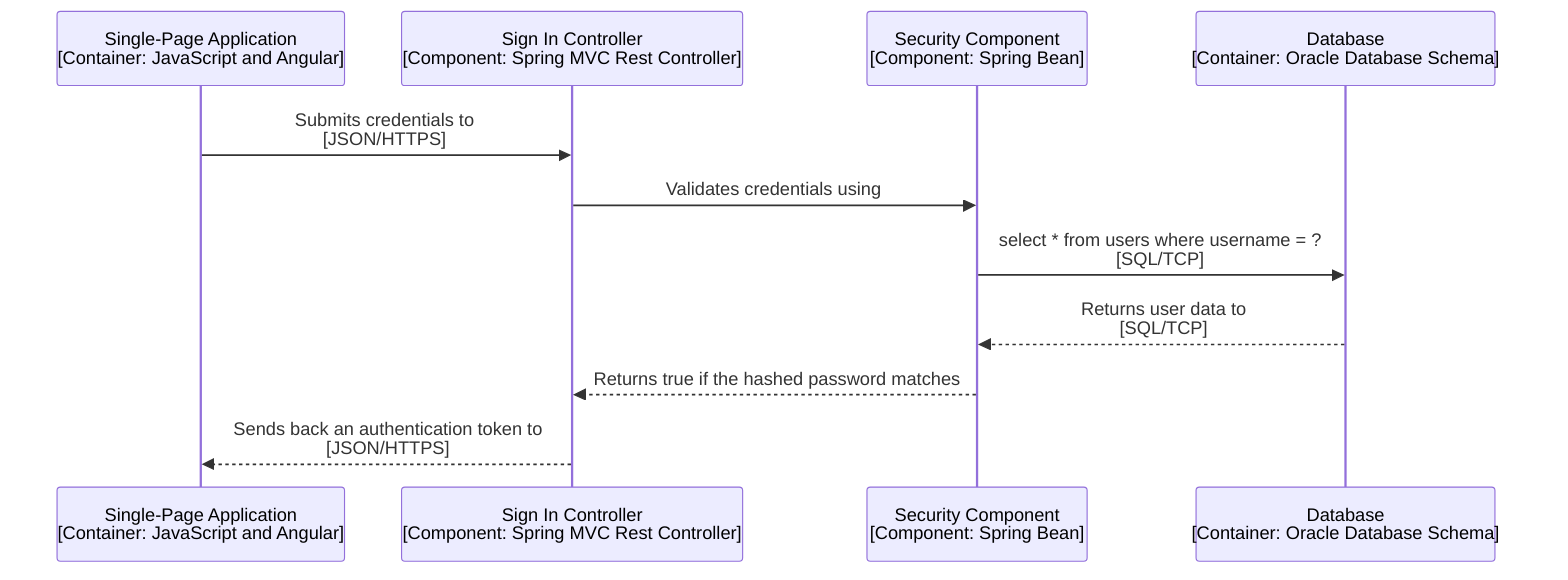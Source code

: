 sequenceDiagram

  participant 8 as Single-Page Application<br />[Container: JavaScript and Angular]
  participant 12 as Sign In Controller<br />[Component: Spring MVC Rest Controller]
  participant 15 as Security Component<br />[Component: Spring Bean]
  participant 18 as Database<br />[Container: Oracle Database Schema]

  8->>12: Submits credentials to<br />[JSON/HTTPS]
  12->>15: Validates credentials using
  15->>18: select * from users where username = ?<br />[SQL/TCP]
  18-->>15: Returns user data to<br />[SQL/TCP]
  15-->>12: Returns true if the hashed password matches
  12-->>8: Sends back an authentication token to<br />[JSON/HTTPS]